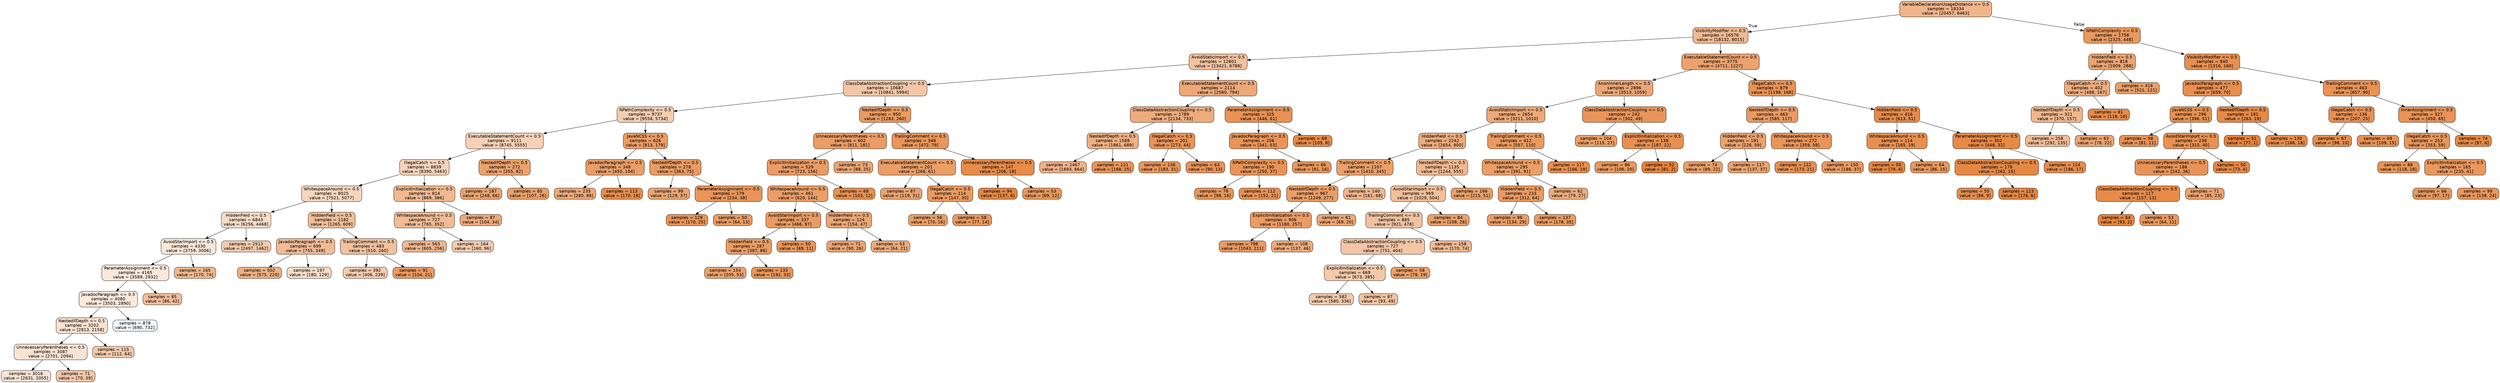 digraph Tree {
node [shape=box, style="filled, rounded", color="black", fontname=helvetica] ;
edge [fontname=helvetica] ;
0 [label="VariableDeclarationUsageDistance <= 0.5\nsamples = 18334\nvalue = [20457, 8463]", fillcolor="#f0b58b"] ;
1 [label="VisibilityModifier <= 0.5\nsamples = 16576\nvalue = [18132, 8015]", fillcolor="#f0b991"] ;
0 -> 1 [labeldistance=2.5, labelangle=45, headlabel="True"] ;
2 [label="AvoidStaticImport <= 0.5\nsamples = 12801\nvalue = [13421, 6788]", fillcolor="#f2c19d"] ;
1 -> 2 ;
3 [label="ClassDataAbstractionCoupling <= 0.5\nsamples = 10687\nvalue = [10841, 5994]", fillcolor="#f3c7a6"] ;
2 -> 3 ;
4 [label="NPathComplexity <= 0.5\nsamples = 9737\nvalue = [9558, 5734]", fillcolor="#f5cdb0"] ;
3 -> 4 ;
5 [label="ExecutableStatementCount <= 0.5\nsamples = 9111\nvalue = [8745, 5555]", fillcolor="#f6d1b7"] ;
4 -> 5 ;
6 [label="IllegalCatch <= 0.5\nsamples = 8839\nvalue = [8390, 5463]", fillcolor="#f6d3ba"] ;
5 -> 6 ;
7 [label="WhitespaceAround <= 0.5\nsamples = 8025\nvalue = [7521, 5077]", fillcolor="#f7d6bf"] ;
6 -> 7 ;
8 [label="HiddenField <= 0.5\nsamples = 6843\nvalue = [6256, 4468]", fillcolor="#f8dbc6"] ;
7 -> 8 ;
9 [label="AvoidStarImport <= 0.5\nsamples = 4330\nvalue = [3759, 3006]", fillcolor="#fae6d7"] ;
8 -> 9 ;
10 [label="ParameterAssignment <= 0.5\nsamples = 4165\nvalue = [3589, 2932]", fillcolor="#fae8db"] ;
9 -> 10 ;
11 [label="JavadocParagraph <= 0.5\nsamples = 4080\nvalue = [3503, 2890]", fillcolor="#fae9dc"] ;
10 -> 11 ;
12 [label="NestedIfDepth <= 0.5\nsamples = 3202\nvalue = [2813, 2158]", fillcolor="#f9e2d1"] ;
11 -> 12 ;
13 [label="UnnecessaryParentheses <= 0.5\nsamples = 3087\nvalue = [2701, 2094]", fillcolor="#f9e3d3"] ;
12 -> 13 ;
14 [label="samples = 3016\nvalue = [2631, 2055]", fillcolor="#f9e3d4"] ;
13 -> 14 ;
15 [label="samples = 71\nvalue = [70, 39]", fillcolor="#f3c7a7"] ;
13 -> 15 ;
16 [label="samples = 115\nvalue = [112, 64]", fillcolor="#f4c9aa"] ;
12 -> 16 ;
17 [label="samples = 878\nvalue = [690, 732]", fillcolor="#f4f9fe"] ;
11 -> 17 ;
18 [label="samples = 85\nvalue = [86, 42]", fillcolor="#f2bf9a"] ;
10 -> 18 ;
19 [label="samples = 165\nvalue = [170, 74]", fillcolor="#f0b88f"] ;
9 -> 19 ;
20 [label="samples = 2513\nvalue = [2497, 1462]", fillcolor="#f4cbad"] ;
8 -> 20 ;
21 [label="HiddenField <= 0.5\nsamples = 1182\nvalue = [1265, 609]", fillcolor="#f2be98"] ;
7 -> 21 ;
22 [label="JavadocParagraph <= 0.5\nsamples = 699\nvalue = [755, 349]", fillcolor="#f1bb95"] ;
21 -> 22 ;
23 [label="samples = 502\nvalue = [575, 220]", fillcolor="#efb185"] ;
22 -> 23 ;
24 [label="samples = 197\nvalue = [180, 129]", fillcolor="#f8dbc7"] ;
22 -> 24 ;
25 [label="TrailingComment <= 0.5\nsamples = 483\nvalue = [510, 260]", fillcolor="#f2c19e"] ;
21 -> 25 ;
26 [label="samples = 392\nvalue = [406, 239]", fillcolor="#f4cbae"] ;
25 -> 26 ;
27 [label="samples = 91\nvalue = [104, 21]", fillcolor="#ea9a61"] ;
25 -> 27 ;
28 [label="ExplicitInitialization <= 0.5\nsamples = 814\nvalue = [869, 386]", fillcolor="#f1b991"] ;
6 -> 28 ;
29 [label="WhitespaceAround <= 0.5\nsamples = 727\nvalue = [765, 352]", fillcolor="#f1bb94"] ;
28 -> 29 ;
30 [label="samples = 563\nvalue = [605, 256]", fillcolor="#f0b68d"] ;
29 -> 30 ;
31 [label="samples = 164\nvalue = [160, 96]", fillcolor="#f5cdb0"] ;
29 -> 31 ;
32 [label="samples = 87\nvalue = [104, 34]", fillcolor="#eeaa7a"] ;
28 -> 32 ;
33 [label="NestedIfDepth <= 0.5\nsamples = 272\nvalue = [355, 92]", fillcolor="#eca26c"] ;
5 -> 33 ;
34 [label="samples = 187\nvalue = [248, 66]", fillcolor="#eca36e"] ;
33 -> 34 ;
35 [label="samples = 85\nvalue = [107, 26]", fillcolor="#eba069"] ;
33 -> 35 ;
36 [label="JavaNCSS <= 0.5\nsamples = 626\nvalue = [813, 179]", fillcolor="#eb9d65"] ;
4 -> 36 ;
37 [label="JavadocParagraph <= 0.5\nsamples = 348\nvalue = [450, 104]", fillcolor="#eb9e67"] ;
36 -> 37 ;
38 [label="samples = 235\nvalue = [280, 88]", fillcolor="#eda977"] ;
37 -> 38 ;
39 [label="samples = 113\nvalue = [170, 16]", fillcolor="#e78d4c"] ;
37 -> 39 ;
40 [label="NestedIfDepth <= 0.5\nsamples = 278\nvalue = [363, 75]", fillcolor="#ea9b62"] ;
36 -> 40 ;
41 [label="samples = 99\nvalue = [129, 37]", fillcolor="#eca572"] ;
40 -> 41 ;
42 [label="ParameterAssignment <= 0.5\nsamples = 179\nvalue = [234, 38]", fillcolor="#e99559"] ;
40 -> 42 ;
43 [label="samples = 129\nvalue = [170, 25]", fillcolor="#e99456"] ;
42 -> 43 ;
44 [label="samples = 50\nvalue = [64, 13]", fillcolor="#ea9b61"] ;
42 -> 44 ;
45 [label="NestedIfDepth <= 0.5\nsamples = 950\nvalue = [1283, 260]", fillcolor="#ea9b61"] ;
3 -> 45 ;
46 [label="UnnecessaryParentheses <= 0.5\nsamples = 602\nvalue = [811, 181]", fillcolor="#eb9d65"] ;
45 -> 46 ;
47 [label="ExplicitInitialization <= 0.5\nsamples = 529\nvalue = [723, 156]", fillcolor="#eb9c64"] ;
46 -> 47 ;
48 [label="WhitespaceAround <= 0.5\nsamples = 461\nvalue = [620, 144]", fillcolor="#eb9e67"] ;
47 -> 48 ;
49 [label="AvoidStarImport <= 0.5\nsamples = 337\nvalue = [466, 97]", fillcolor="#ea9b62"] ;
48 -> 49 ;
50 [label="HiddenField <= 0.5\nsamples = 287\nvalue = [397, 86]", fillcolor="#eb9c64"] ;
49 -> 50 ;
51 [label="samples = 154\nvalue = [205, 53]", fillcolor="#eca26c"] ;
50 -> 51 ;
52 [label="samples = 133\nvalue = [192, 33]", fillcolor="#e9975b"] ;
50 -> 52 ;
53 [label="samples = 50\nvalue = [69, 11]", fillcolor="#e99559"] ;
49 -> 53 ;
54 [label="HiddenField <= 0.5\nsamples = 124\nvalue = [154, 47]", fillcolor="#eda775"] ;
48 -> 54 ;
55 [label="samples = 71\nvalue = [90, 26]", fillcolor="#eda572"] ;
54 -> 55 ;
56 [label="samples = 53\nvalue = [64, 21]", fillcolor="#eeaa7a"] ;
54 -> 56 ;
57 [label="samples = 68\nvalue = [103, 12]", fillcolor="#e89050"] ;
47 -> 57 ;
58 [label="samples = 73\nvalue = [88, 25]", fillcolor="#eca571"] ;
46 -> 58 ;
59 [label="TrailingComment <= 0.5\nsamples = 348\nvalue = [472, 79]", fillcolor="#e9965a"] ;
45 -> 59 ;
60 [label="ExecutableStatementCount <= 0.5\nsamples = 201\nvalue = [266, 61]", fillcolor="#eb9e66"] ;
59 -> 60 ;
61 [label="samples = 87\nvalue = [119, 31]", fillcolor="#eca26d"] ;
60 -> 61 ;
62 [label="IllegalCatch <= 0.5\nsamples = 114\nvalue = [147, 30]", fillcolor="#ea9b61"] ;
60 -> 62 ;
63 [label="samples = 56\nvalue = [70, 16]", fillcolor="#eb9e66"] ;
62 -> 63 ;
64 [label="samples = 58\nvalue = [77, 14]", fillcolor="#ea985d"] ;
62 -> 64 ;
65 [label="UnnecessaryParentheses <= 0.5\nsamples = 147\nvalue = [206, 18]", fillcolor="#e78c4a"] ;
59 -> 65 ;
66 [label="samples = 94\nvalue = [137, 6]", fillcolor="#e68742"] ;
65 -> 66 ;
67 [label="samples = 53\nvalue = [69, 12]", fillcolor="#ea975b"] ;
65 -> 67 ;
68 [label="ExecutableStatementCount <= 0.5\nsamples = 2114\nvalue = [2580, 794]", fillcolor="#eda876"] ;
2 -> 68 ;
69 [label="ClassDataAbstractionCoupling <= 0.5\nsamples = 1789\nvalue = [2134, 733]", fillcolor="#eeac7d"] ;
68 -> 69 ;
70 [label="NestedIfDepth <= 0.5\nsamples = 1588\nvalue = [1861, 689]", fillcolor="#efb082"] ;
69 -> 70 ;
71 [label="samples = 1467\nvalue = [1693, 664]", fillcolor="#efb287"] ;
70 -> 71 ;
72 [label="samples = 121\nvalue = [168, 25]", fillcolor="#e99456"] ;
70 -> 72 ;
73 [label="IllegalCatch <= 0.5\nsamples = 201\nvalue = [273, 44]", fillcolor="#e99559"] ;
69 -> 73 ;
74 [label="samples = 138\nvalue = [183, 31]", fillcolor="#e9965b"] ;
73 -> 74 ;
75 [label="samples = 63\nvalue = [90, 13]", fillcolor="#e99356"] ;
73 -> 75 ;
76 [label="ParameterAssignment <= 0.5\nsamples = 325\nvalue = [446, 61]", fillcolor="#e99254"] ;
68 -> 76 ;
77 [label="JavadocParagraph <= 0.5\nsamples = 256\nvalue = [341, 53]", fillcolor="#e99558"] ;
76 -> 77 ;
78 [label="NPathComplexity <= 0.5\nsamples = 190\nvalue = [250, 37]", fillcolor="#e99456"] ;
77 -> 78 ;
79 [label="samples = 78\nvalue = [98, 16]", fillcolor="#e99659"] ;
78 -> 79 ;
80 [label="samples = 112\nvalue = [152, 21]", fillcolor="#e99254"] ;
78 -> 80 ;
81 [label="samples = 66\nvalue = [91, 16]", fillcolor="#ea975c"] ;
77 -> 81 ;
82 [label="samples = 69\nvalue = [105, 8]", fillcolor="#e78b48"] ;
76 -> 82 ;
83 [label="ExecutableStatementCount <= 0.5\nsamples = 3775\nvalue = [4711, 1227]", fillcolor="#eca26d"] ;
1 -> 83 ;
84 [label="AnonInnerLength <= 0.5\nsamples = 2896\nvalue = [3513, 1059]", fillcolor="#eda775"] ;
83 -> 84 ;
85 [label="AvoidStaticImport <= 0.5\nsamples = 2654\nvalue = [3211, 1010]", fillcolor="#eda977"] ;
84 -> 85 ;
86 [label="HiddenField <= 0.5\nsamples = 2242\nvalue = [2654, 900]", fillcolor="#eeac7c"] ;
85 -> 86 ;
87 [label="TrailingComment <= 0.5\nsamples = 1107\nvalue = [1410, 345]", fillcolor="#eba069"] ;
86 -> 87 ;
88 [label="NestedIfDepth <= 0.5\nsamples = 967\nvalue = [1249, 277]", fillcolor="#eb9d65"] ;
87 -> 88 ;
89 [label="ExplicitInitialization <= 0.5\nsamples = 906\nvalue = [1180, 257]", fillcolor="#eb9c64"] ;
88 -> 89 ;
90 [label="samples = 798\nvalue = [1043, 211]", fillcolor="#ea9a61"] ;
89 -> 90 ;
91 [label="samples = 108\nvalue = [137, 46]", fillcolor="#eeab7b"] ;
89 -> 91 ;
92 [label="samples = 61\nvalue = [69, 20]", fillcolor="#eda672"] ;
88 -> 92 ;
93 [label="samples = 140\nvalue = [161, 68]", fillcolor="#f0b68d"] ;
87 -> 93 ;
94 [label="NestedIfDepth <= 0.5\nsamples = 1135\nvalue = [1244, 555]", fillcolor="#f1b991"] ;
86 -> 94 ;
95 [label="AvoidStarImport <= 0.5\nsamples = 969\nvalue = [1029, 504]", fillcolor="#f2bf9a"] ;
94 -> 95 ;
96 [label="TrailingComment <= 0.5\nsamples = 885\nvalue = [921, 478]", fillcolor="#f2c2a0"] ;
95 -> 96 ;
97 [label="ClassDataAbstractionCoupling <= 0.5\nsamples = 727\nvalue = [751, 404]", fillcolor="#f3c5a4"] ;
96 -> 97 ;
98 [label="ExplicitInitialization <= 0.5\nsamples = 669\nvalue = [673, 385]", fillcolor="#f4c9aa"] ;
97 -> 98 ;
99 [label="samples = 582\nvalue = [580, 336]", fillcolor="#f4caac"] ;
98 -> 99 ;
100 [label="samples = 87\nvalue = [93, 49]", fillcolor="#f3c3a1"] ;
98 -> 100 ;
101 [label="samples = 58\nvalue = [78, 19]", fillcolor="#eba069"] ;
97 -> 101 ;
102 [label="samples = 158\nvalue = [170, 74]", fillcolor="#f0b88f"] ;
96 -> 102 ;
103 [label="samples = 84\nvalue = [108, 26]", fillcolor="#eb9f69"] ;
95 -> 103 ;
104 [label="samples = 166\nvalue = [215, 51]", fillcolor="#eb9f68"] ;
94 -> 104 ;
105 [label="TrailingComment <= 0.5\nsamples = 412\nvalue = [557, 110]", fillcolor="#ea9a60"] ;
85 -> 105 ;
106 [label="WhitespaceAround <= 0.5\nsamples = 295\nvalue = [391, 91]", fillcolor="#eb9e67"] ;
105 -> 106 ;
107 [label="HiddenField <= 0.5\nsamples = 233\nvalue = [312, 64]", fillcolor="#ea9b62"] ;
106 -> 107 ;
108 [label="samples = 96\nvalue = [134, 29]", fillcolor="#eb9c64"] ;
107 -> 108 ;
109 [label="samples = 137\nvalue = [178, 35]", fillcolor="#ea9a60"] ;
107 -> 109 ;
110 [label="samples = 62\nvalue = [79, 27]", fillcolor="#eeac7d"] ;
106 -> 110 ;
111 [label="samples = 117\nvalue = [166, 19]", fillcolor="#e88f50"] ;
105 -> 111 ;
112 [label="ClassDataAbstractionCoupling <= 0.5\nsamples = 242\nvalue = [302, 49]", fillcolor="#e99559"] ;
84 -> 112 ;
113 [label="samples = 104\nvalue = [115, 27]", fillcolor="#eb9f67"] ;
112 -> 113 ;
114 [label="ExplicitInitialization <= 0.5\nsamples = 138\nvalue = [187, 22]", fillcolor="#e89050"] ;
112 -> 114 ;
115 [label="samples = 86\nvalue = [106, 20]", fillcolor="#ea995e"] ;
114 -> 115 ;
116 [label="samples = 52\nvalue = [81, 2]", fillcolor="#e6843e"] ;
114 -> 116 ;
117 [label="IllegalCatch <= 0.5\nsamples = 879\nvalue = [1198, 168]", fillcolor="#e99355"] ;
83 -> 117 ;
118 [label="NestedIfDepth <= 0.5\nsamples = 463\nvalue = [585, 117]", fillcolor="#ea9a61"] ;
117 -> 118 ;
119 [label="HiddenField <= 0.5\nsamples = 191\nvalue = [226, 59]", fillcolor="#eca26d"] ;
118 -> 119 ;
120 [label="samples = 74\nvalue = [89, 22]", fillcolor="#eba06a"] ;
119 -> 120 ;
121 [label="samples = 117\nvalue = [137, 37]", fillcolor="#eca36e"] ;
119 -> 121 ;
122 [label="WhitespaceAround <= 0.5\nsamples = 272\nvalue = [359, 58]", fillcolor="#e99559"] ;
118 -> 122 ;
123 [label="samples = 122\nvalue = [173, 21]", fillcolor="#e89051"] ;
122 -> 123 ;
124 [label="samples = 150\nvalue = [186, 37]", fillcolor="#ea9a60"] ;
122 -> 124 ;
125 [label="HiddenField <= 0.5\nsamples = 416\nvalue = [613, 51]", fillcolor="#e78b49"] ;
117 -> 125 ;
126 [label="WhitespaceAround <= 0.5\nsamples = 114\nvalue = [165, 19]", fillcolor="#e89050"] ;
125 -> 126 ;
127 [label="samples = 50\nvalue = [79, 4]", fillcolor="#e68743"] ;
126 -> 127 ;
128 [label="samples = 64\nvalue = [86, 15]", fillcolor="#ea975c"] ;
126 -> 128 ;
129 [label="ParameterAssignment <= 0.5\nsamples = 302\nvalue = [448, 32]", fillcolor="#e78a47"] ;
125 -> 129 ;
130 [label="ClassDataAbstractionCoupling <= 0.5\nsamples = 178\nvalue = [262, 15]", fillcolor="#e68844"] ;
129 -> 130 ;
131 [label="samples = 55\nvalue = [86, 9]", fillcolor="#e88e4e"] ;
130 -> 131 ;
132 [label="samples = 123\nvalue = [176, 6]", fillcolor="#e68540"] ;
130 -> 132 ;
133 [label="samples = 124\nvalue = [186, 17]", fillcolor="#e78d4b"] ;
129 -> 133 ;
134 [label="NPathComplexity <= 0.5\nsamples = 1758\nvalue = [2325, 448]", fillcolor="#ea995f"] ;
0 -> 134 [labeldistance=2.5, labelangle=-45, headlabel="False"] ;
135 [label="HiddenField <= 0.5\nsamples = 818\nvalue = [1009, 288]", fillcolor="#eca572"] ;
134 -> 135 ;
136 [label="IllegalCatch <= 0.5\nsamples = 402\nvalue = [488, 167]", fillcolor="#eeac7d"] ;
135 -> 136 ;
137 [label="NestedIfDepth <= 0.5\nsamples = 321\nvalue = [370, 157]", fillcolor="#f0b68d"] ;
136 -> 137 ;
138 [label="samples = 258\nvalue = [292, 135]", fillcolor="#f1bb95"] ;
137 -> 138 ;
139 [label="samples = 63\nvalue = [78, 22]", fillcolor="#eca571"] ;
137 -> 139 ;
140 [label="samples = 81\nvalue = [118, 10]", fillcolor="#e78c4a"] ;
136 -> 140 ;
141 [label="samples = 416\nvalue = [521, 121]", fillcolor="#eb9e67"] ;
135 -> 141 ;
142 [label="VisibilityModifier <= 0.5\nsamples = 940\nvalue = [1316, 160]", fillcolor="#e89051"] ;
134 -> 142 ;
143 [label="JavadocParagraph <= 0.5\nsamples = 477\nvalue = [659, 70]", fillcolor="#e88e4e"] ;
142 -> 143 ;
144 [label="JavaNCSS <= 0.5\nsamples = 296\nvalue = [396, 51]", fillcolor="#e89152"] ;
143 -> 144 ;
145 [label="samples = 58\nvalue = [81, 11]", fillcolor="#e99254"] ;
144 -> 145 ;
146 [label="AvoidStarImport <= 0.5\nsamples = 238\nvalue = [315, 40]", fillcolor="#e89152"] ;
144 -> 146 ;
147 [label="UnnecessaryParentheses <= 0.5\nsamples = 188\nvalue = [242, 36]", fillcolor="#e99456"] ;
146 -> 147 ;
148 [label="ClassDataAbstractionCoupling <= 0.5\nsamples = 117\nvalue = [157, 13]", fillcolor="#e78b49"] ;
147 -> 148 ;
149 [label="samples = 64\nvalue = [93, 2]", fillcolor="#e6843d"] ;
148 -> 149 ;
150 [label="samples = 53\nvalue = [64, 11]", fillcolor="#e9975b"] ;
148 -> 150 ;
151 [label="samples = 71\nvalue = [85, 23]", fillcolor="#eca36f"] ;
147 -> 151 ;
152 [label="samples = 50\nvalue = [73, 4]", fillcolor="#e68844"] ;
146 -> 152 ;
153 [label="NestedIfDepth <= 0.5\nsamples = 181\nvalue = [263, 19]", fillcolor="#e78a47"] ;
143 -> 153 ;
154 [label="samples = 51\nvalue = [77, 1]", fillcolor="#e5833c"] ;
153 -> 154 ;
155 [label="samples = 130\nvalue = [186, 18]", fillcolor="#e88d4c"] ;
153 -> 155 ;
156 [label="TrailingComment <= 0.5\nsamples = 463\nvalue = [657, 90]", fillcolor="#e99254"] ;
142 -> 156 ;
157 [label="IllegalCatch <= 0.5\nsamples = 136\nvalue = [207, 25]", fillcolor="#e89051"] ;
156 -> 157 ;
158 [label="samples = 67\nvalue = [98, 10]", fillcolor="#e88e4d"] ;
157 -> 158 ;
159 [label="samples = 69\nvalue = [109, 15]", fillcolor="#e99254"] ;
157 -> 159 ;
160 [label="InnerAssignment <= 0.5\nsamples = 327\nvalue = [450, 65]", fillcolor="#e99356"] ;
156 -> 160 ;
161 [label="IllegalCatch <= 0.5\nsamples = 253\nvalue = [353, 59]", fillcolor="#e9965a"] ;
160 -> 161 ;
162 [label="samples = 88\nvalue = [118, 18]", fillcolor="#e99457"] ;
161 -> 162 ;
163 [label="ExplicitInitialization <= 0.5\nsamples = 165\nvalue = [235, 41]", fillcolor="#ea975c"] ;
161 -> 163 ;
164 [label="samples = 66\nvalue = [97, 17]", fillcolor="#ea975c"] ;
163 -> 164 ;
165 [label="samples = 99\nvalue = [138, 24]", fillcolor="#ea975b"] ;
163 -> 165 ;
166 [label="samples = 74\nvalue = [97, 6]", fillcolor="#e78945"] ;
160 -> 166 ;
}